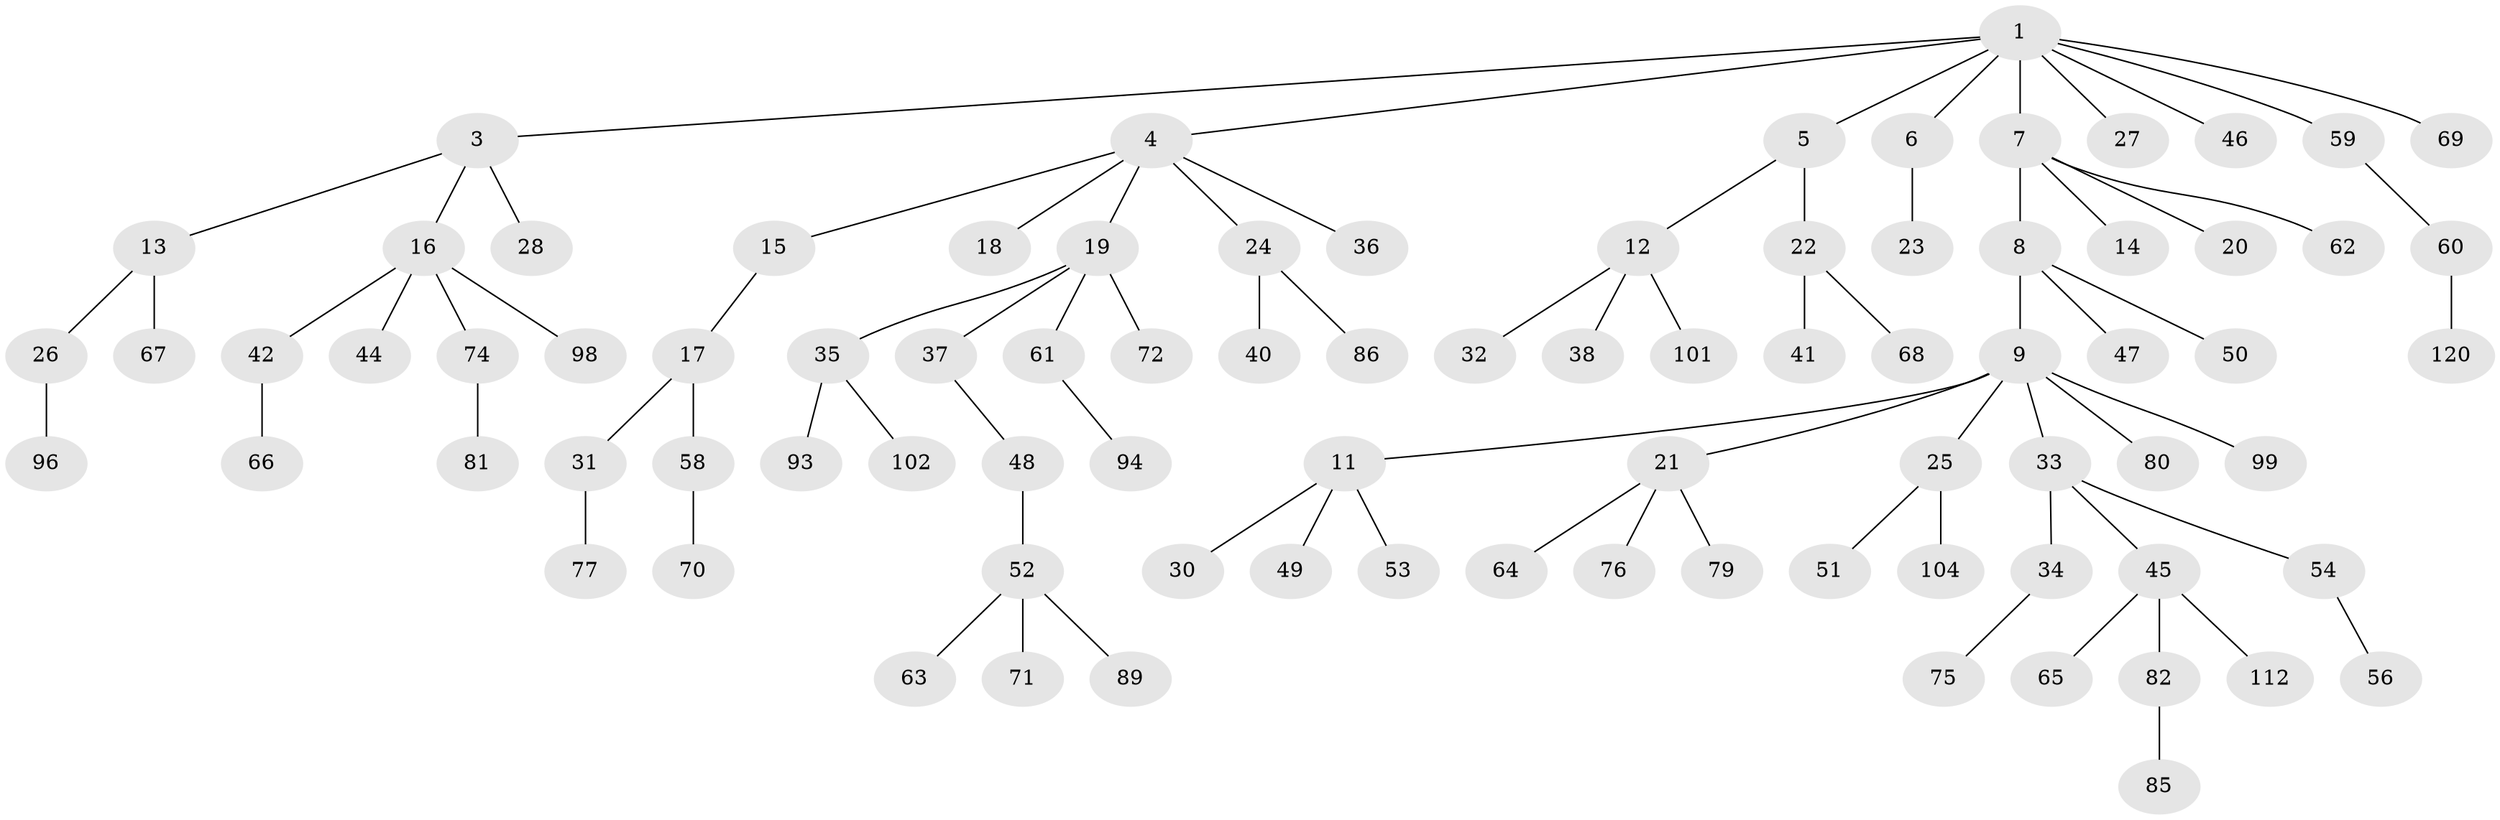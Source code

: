 // original degree distribution, {6: 0.032520325203252036, 5: 0.032520325203252036, 4: 0.08943089430894309, 3: 0.08130081300813008, 7: 0.008130081300813009, 1: 0.5447154471544715, 2: 0.21138211382113822}
// Generated by graph-tools (version 1.1) at 2025/19/03/04/25 18:19:05]
// undirected, 86 vertices, 85 edges
graph export_dot {
graph [start="1"]
  node [color=gray90,style=filled];
  1 [super="+2"];
  3;
  4;
  5 [super="+39"];
  6 [super="+106"];
  7 [super="+95+43+10"];
  8;
  9 [super="+78"];
  11;
  12;
  13 [super="+55"];
  14;
  15 [super="+116+110"];
  16 [super="+29"];
  17 [super="+83"];
  18;
  19;
  20;
  21;
  22;
  23;
  24;
  25;
  26;
  27;
  28;
  30;
  31 [super="+115+117+111"];
  32;
  33;
  34;
  35;
  36;
  37;
  38;
  40;
  41;
  42;
  44 [super="+92"];
  45;
  46 [super="+88"];
  47 [super="+114"];
  48;
  49;
  50;
  51;
  52;
  53;
  54;
  56 [super="+121+57"];
  58;
  59;
  60;
  61;
  62;
  63;
  64;
  65;
  66;
  67;
  68;
  69;
  70;
  71;
  72;
  74;
  75;
  76;
  77;
  79;
  80;
  81 [super="+87"];
  82;
  85;
  86;
  89 [super="+109"];
  93 [super="+108"];
  94 [super="+123+103"];
  96 [super="+105"];
  98;
  99 [super="+100"];
  101;
  102;
  104 [super="+118+119"];
  112;
  120;
  1 -- 4;
  1 -- 5;
  1 -- 6;
  1 -- 46;
  1 -- 69;
  1 -- 3;
  1 -- 7;
  1 -- 59;
  1 -- 27;
  3 -- 13;
  3 -- 16;
  3 -- 28;
  4 -- 15;
  4 -- 18;
  4 -- 19;
  4 -- 24;
  4 -- 36;
  5 -- 12;
  5 -- 22;
  6 -- 23;
  7 -- 8;
  7 -- 14;
  7 -- 20;
  7 -- 62;
  8 -- 9;
  8 -- 47;
  8 -- 50;
  9 -- 11;
  9 -- 21;
  9 -- 25;
  9 -- 33;
  9 -- 80;
  9 -- 99;
  11 -- 30;
  11 -- 49;
  11 -- 53;
  12 -- 32;
  12 -- 38;
  12 -- 101;
  13 -- 26;
  13 -- 67;
  15 -- 17;
  16 -- 98;
  16 -- 74;
  16 -- 42;
  16 -- 44;
  17 -- 31;
  17 -- 58;
  19 -- 35;
  19 -- 37;
  19 -- 61;
  19 -- 72;
  21 -- 64;
  21 -- 76;
  21 -- 79;
  22 -- 41;
  22 -- 68;
  24 -- 40;
  24 -- 86;
  25 -- 51;
  25 -- 104;
  26 -- 96;
  31 -- 77;
  33 -- 34;
  33 -- 45;
  33 -- 54;
  34 -- 75;
  35 -- 93;
  35 -- 102;
  37 -- 48;
  42 -- 66;
  45 -- 65;
  45 -- 82;
  45 -- 112;
  48 -- 52;
  52 -- 63;
  52 -- 71;
  52 -- 89;
  54 -- 56;
  58 -- 70;
  59 -- 60;
  60 -- 120;
  61 -- 94;
  74 -- 81;
  82 -- 85;
}
